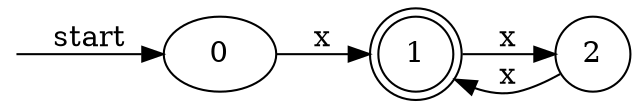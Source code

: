 digraph dfa {
    rankdir = LR;
    __start [style = invis, shape = point];
    __start -> "0" [ label = "start" ];
    node [shape = doublecircle]; "1"
    node [shape = circle];
    "2" -> "1" [ label = "x" ];
    "1" -> "2" [ label = "x" ];
    "0" -> "1" [ label = "x" ];
}
